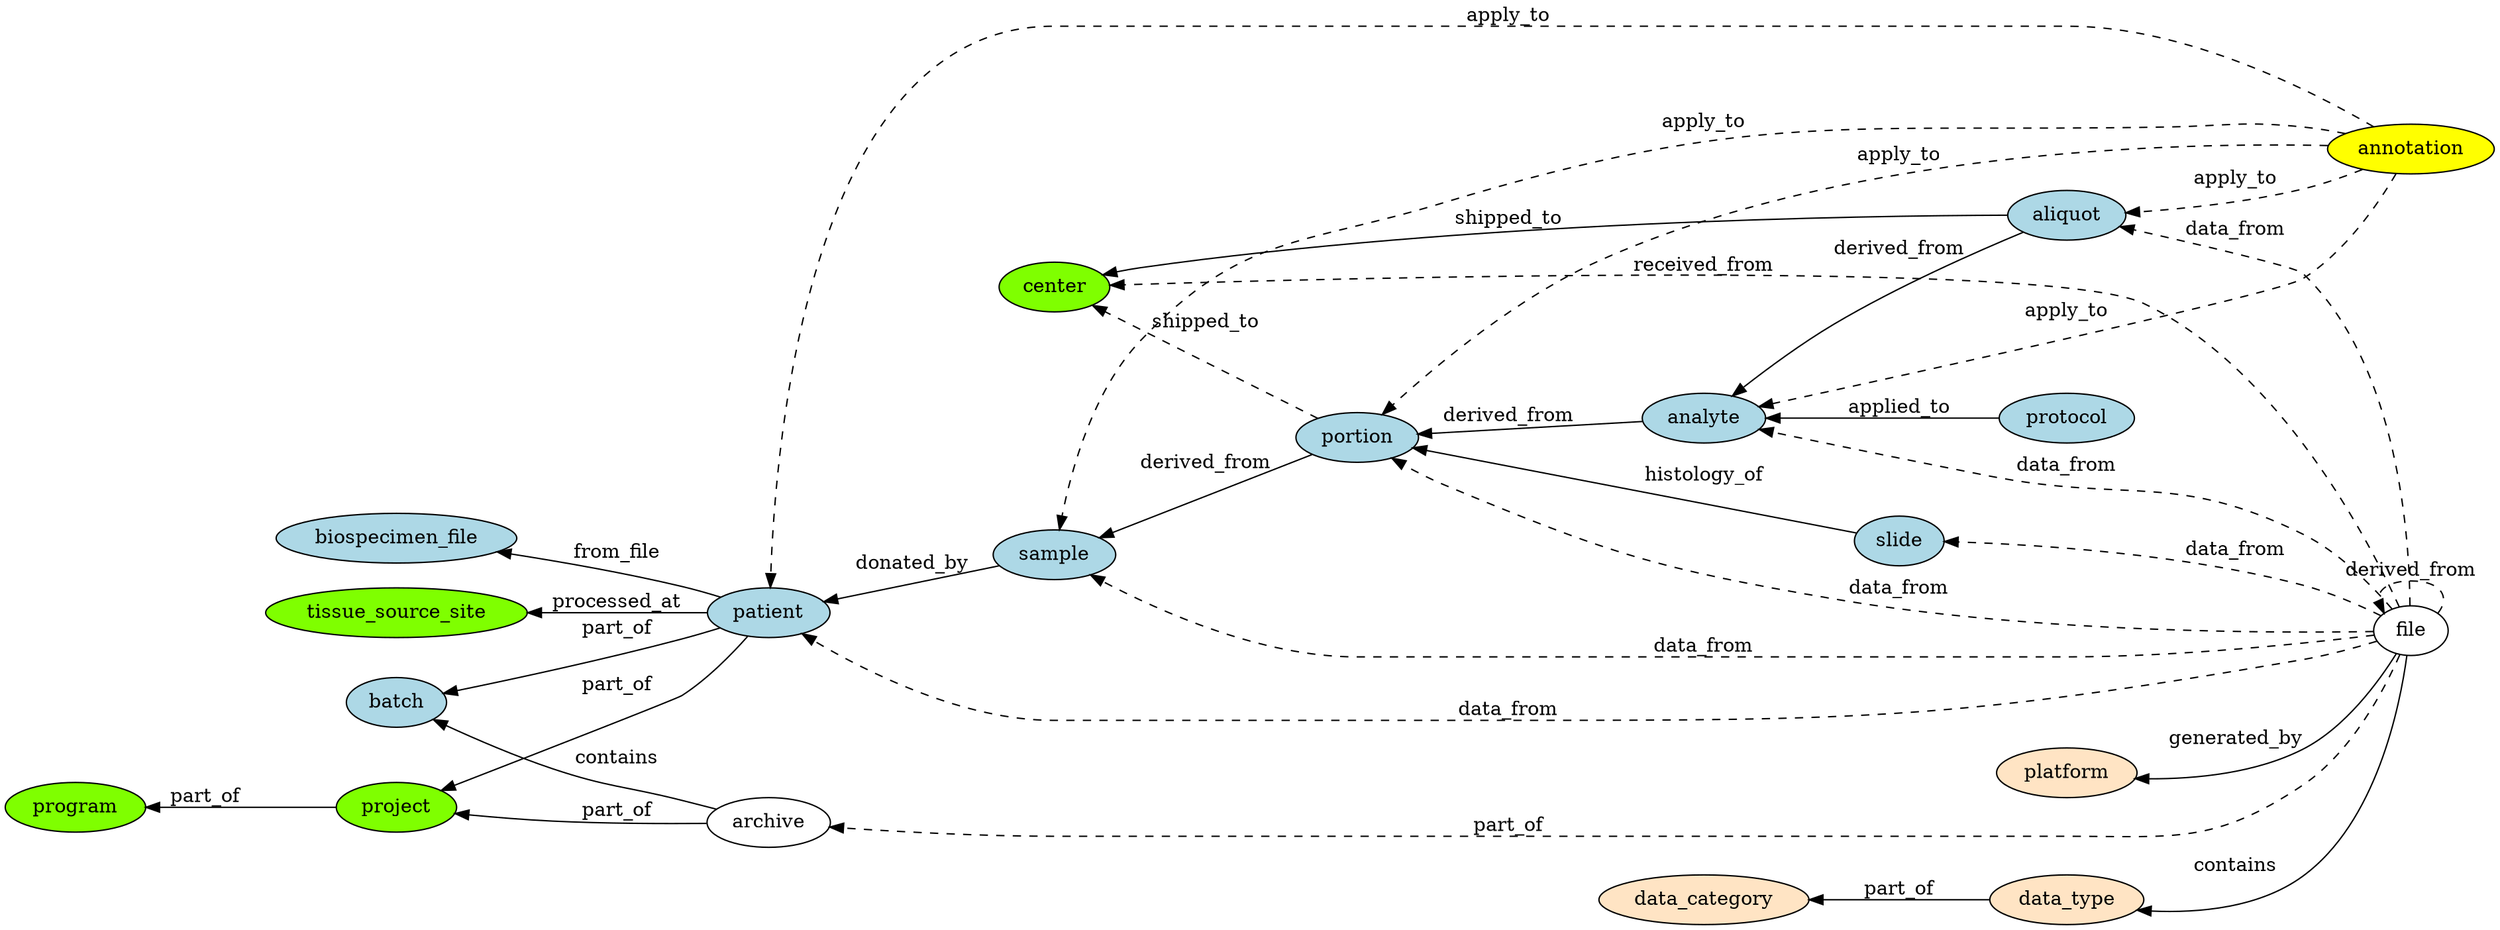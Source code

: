 digraph gdc_data_model {
	rankdir=RL;
	node [shape = oval];
	node [fillcolor = chartreuse, style=filled];
	project, program, center, tissue_source_site;
	project -> program [ label ="part_of" ]

	node [fillcolor = lightblue, style=filled]; 

	patient -> tissue_source_site [ label = "processed_at" ];
	#patient -> program [ label = "part_of" ]; #patient should just go to project, not all the way to program
	patient -> project [ label = "part_of" ];
	patient -> batch [ label = "part_of" ];
	patient -> biospecimen_file [ label = "from_file" ]

	sample -> patient [ label = "donated_by"];
	portion -> sample [ label = "derived_from" ];
	portion -> center [label = "shipped_to", style=dashed];
	analyte -> portion [ label = "derived_from" ];
	aliquot -> analyte [ label = "derived_from"];		
	aliquot -> center [ label = "shipped_to"];
	protocol -> analyte [ label = "applied_to"];
	slide -> portion [ label = "histology_of"];

	node [fillcolor = yellow];
	annotation -> patient [ label = "apply_to", style=dashed ];
	annotation -> sample [ label = "apply_to", style=dashed  ];
	annotation -> portion [ label = "apply_to", style=dashed  ];
	annotation -> analyte [ label = "apply_to", style=dashed  ];
	annotation -> aliquot [ label = "apply_to", style=dashed  ];

	node [fillcolor = white];
	archive -> project [ label = "part_of" ]
	archive -> batch [ label = "contains" ]
	file -> center [ label = "received_from", style=dashed];
	file -> archive [ label = "part_of", style=dashed ];
	file -> patient [ label = "data_from", style=dashed];
	file -> sample [ label = "data_from", style=dashed];
	file -> portion [ label = "data_from", style=dashed];
	file -> analyte [ label = "data_from", style=dashed];
	file -> aliquot [ label = "data_from", style=dashed];
	file -> slide [ label = "data_from", style=dashed];
	

	node[fillcolor = bisque ] 
	#these nodes would have multiple types based on Junjun's spreadsheet + TARGET
	file -> platform [ label = "generated_by" ] 
	file -> data_type [ label = "contains" ]
	#file -> data_level [ label = "??" ]
	data_type -> data_category [label = "part_of" ]
	file -> file [label = "derived_from", style=dashed ];
}
